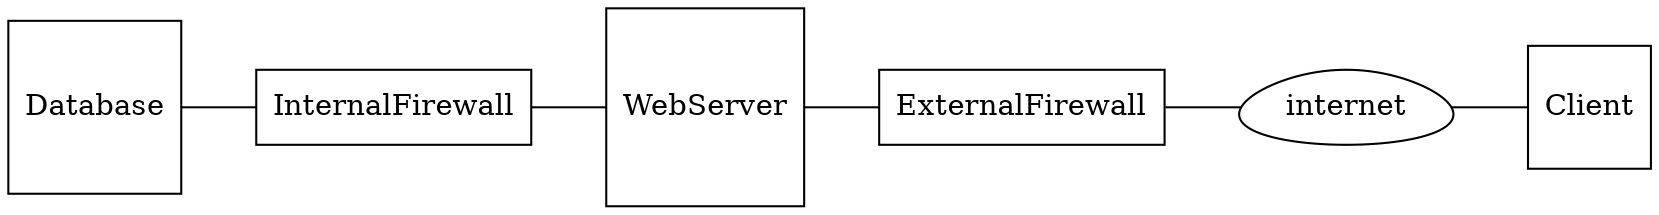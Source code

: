 //TODO add horiz lines
digraph Deploy{
	rankdir=LR
	concentrate=true	
	node[shape=square]
	edge[arrowhead="none"]
	internet[shape=egg]
	InternalFirewall[shape=box]
	ExternalFirewall[shape=box]
	Database -> InternalFirewall
	InternalFirewall -> WebServer
	WebServer->ExternalFirewall
	ExternalFirewall->internet
	internet->Client
}
